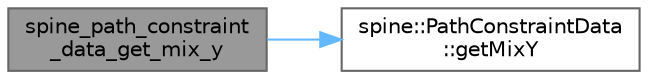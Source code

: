 digraph "spine_path_constraint_data_get_mix_y"
{
 // LATEX_PDF_SIZE
  bgcolor="transparent";
  edge [fontname=Helvetica,fontsize=10,labelfontname=Helvetica,labelfontsize=10];
  node [fontname=Helvetica,fontsize=10,shape=box,height=0.2,width=0.4];
  rankdir="LR";
  Node1 [id="Node000001",label="spine_path_constraint\l_data_get_mix_y",height=0.2,width=0.4,color="gray40", fillcolor="grey60", style="filled", fontcolor="black",tooltip=" "];
  Node1 -> Node2 [id="edge1_Node000001_Node000002",color="steelblue1",style="solid",tooltip=" "];
  Node2 [id="Node000002",label="spine::PathConstraintData\l::getMixY",height=0.2,width=0.4,color="grey40", fillcolor="white", style="filled",URL="$classspine_1_1_path_constraint_data.html#acd4b323b65646c793ce0fe8f21daa55f",tooltip=" "];
}
